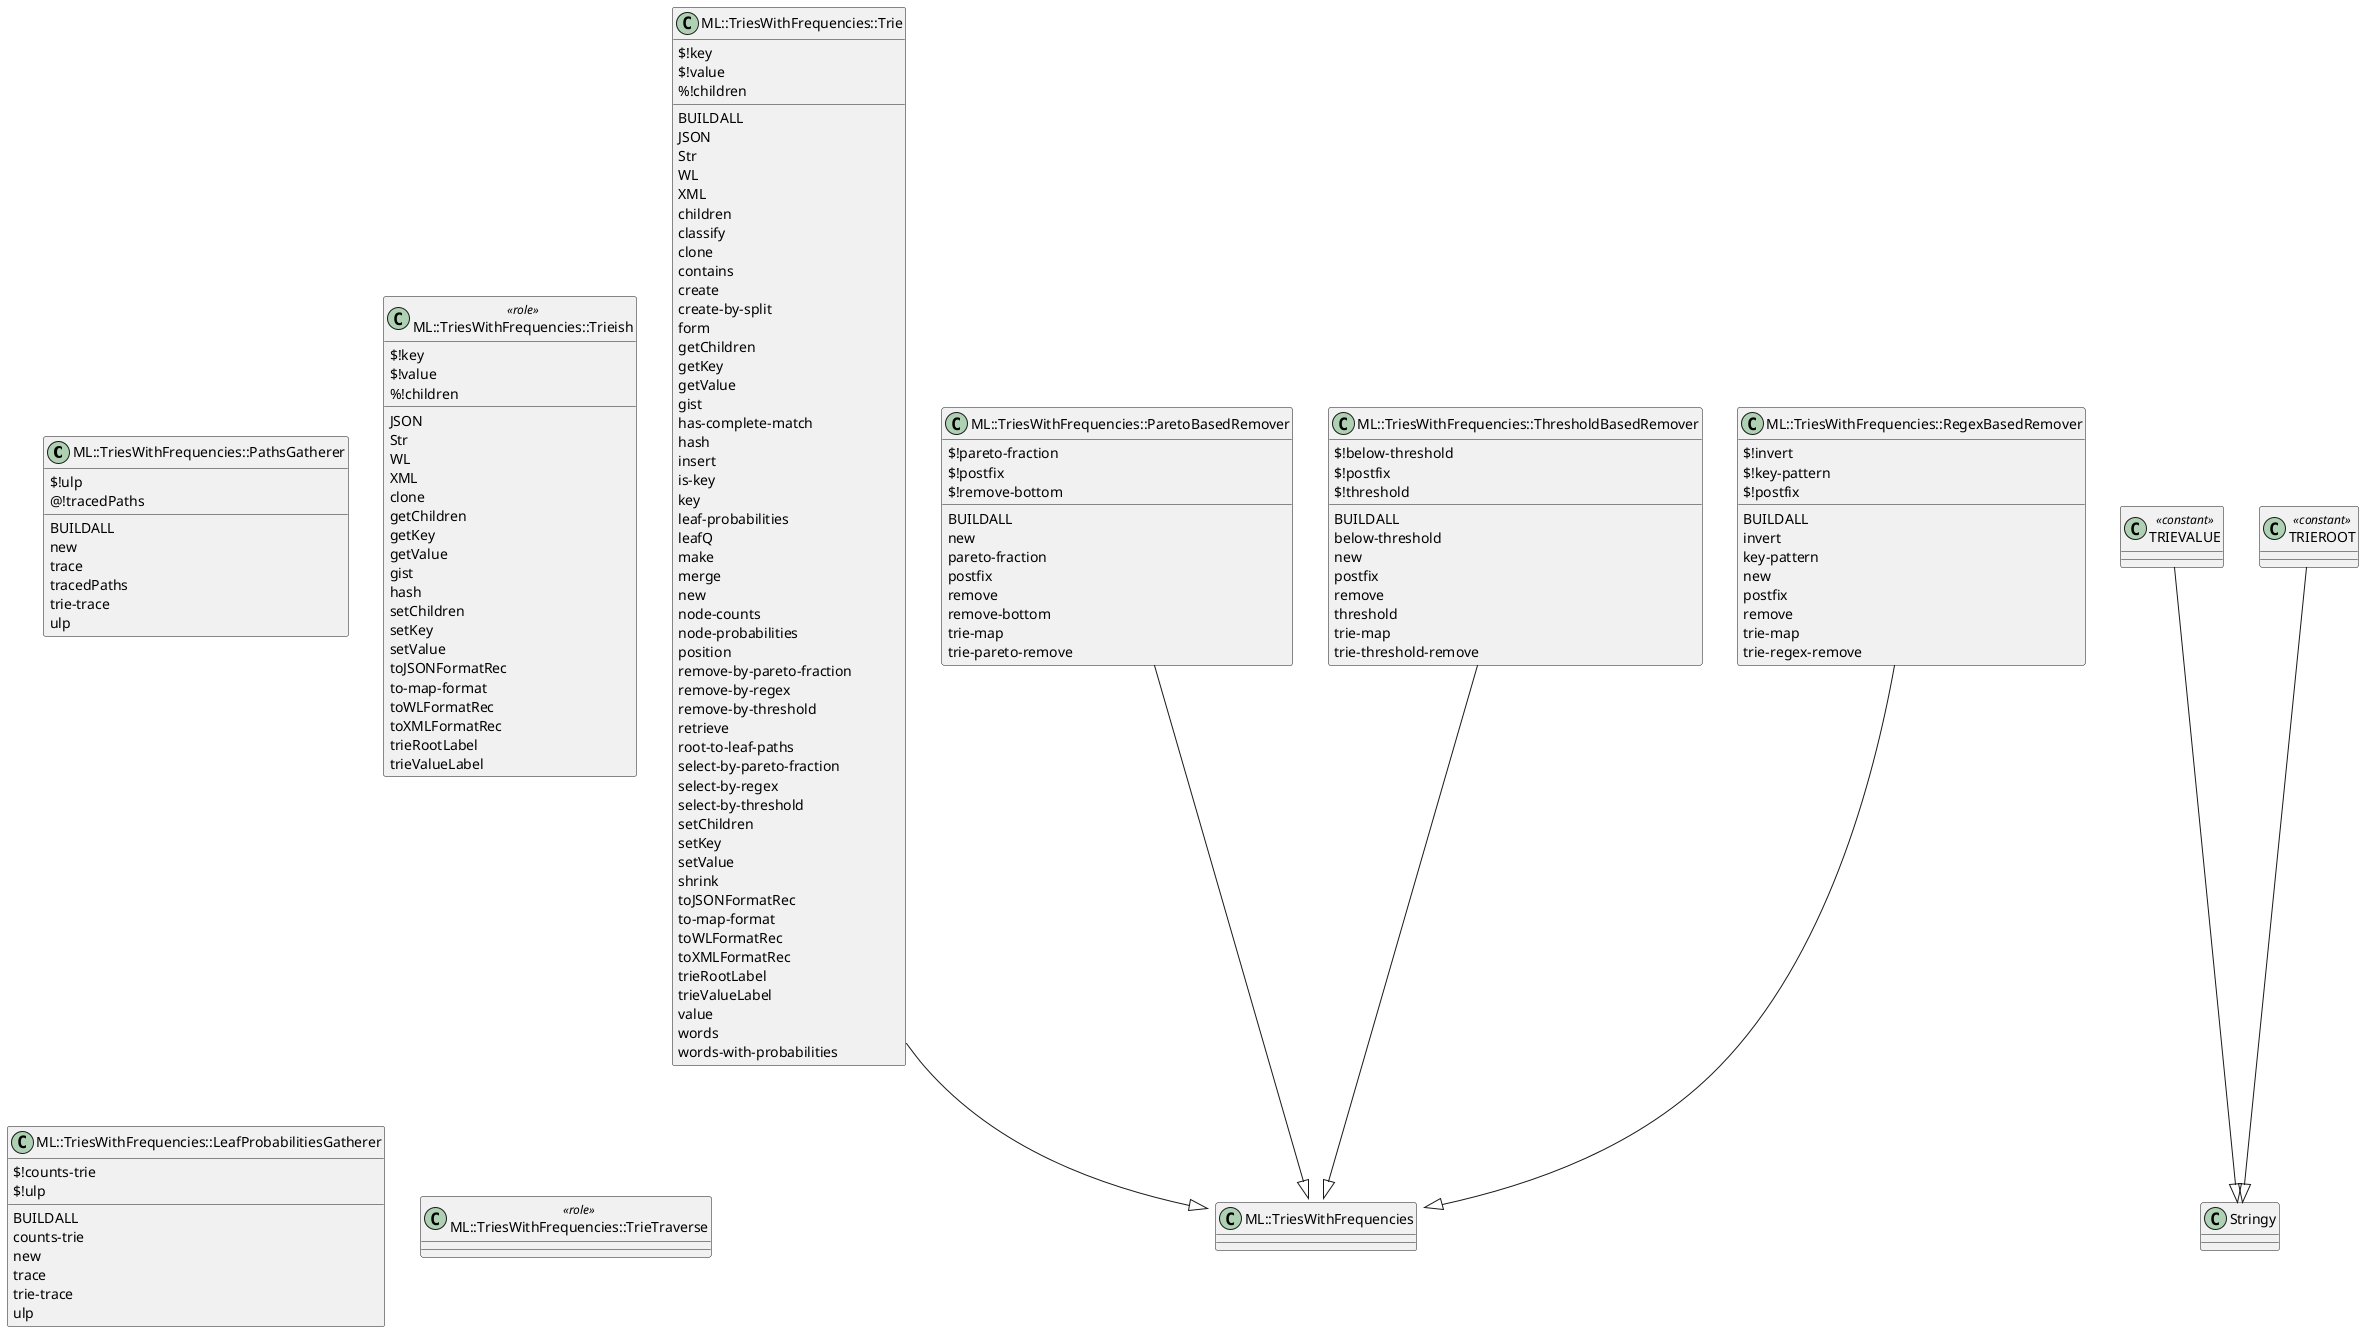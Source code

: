 @startuml
class ML::TriesWithFrequencies::PathsGatherer  {
  {field} $!ulp
  {field} @!tracedPaths
  {method} BUILDALL
  {method} new
  {method} trace
  {method} tracedPaths
  {method} trie-trace
  {method} ulp
}


class ML::TriesWithFrequencies::Trie  {
  {field} $!key
  {field} $!value
  {field} %!children
  {method} BUILDALL
  {method} JSON
  {method} Str
  {method} WL
  {method} XML
  {method} children
  {method} classify
  {method} clone
  {method} contains
  {method} create
  {method} create-by-split
  {method} form
  {method} getChildren
  {method} getKey
  {method} getValue
  {method} gist
  {method} has-complete-match
  {method} hash
  {method} insert
  {method} is-key
  {method} key
  {method} leaf-probabilities
  {method} leafQ
  {method} make
  {method} merge
  {method} new
  {method} node-counts
  {method} node-probabilities
  {method} position
  {method} remove-by-pareto-fraction
  {method} remove-by-regex
  {method} remove-by-threshold
  {method} retrieve
  {method} root-to-leaf-paths
  {method} select-by-pareto-fraction
  {method} select-by-regex
  {method} select-by-threshold
  {method} setChildren
  {method} setKey
  {method} setValue
  {method} shrink
  {method} toJSONFormatRec
  {method} to-map-format
  {method} toWLFormatRec
  {method} toXMLFormatRec
  {method} trieRootLabel
  {method} trieValueLabel
  {method} value
  {method} words
  {method} words-with-probabilities
}
ML::TriesWithFrequencies::Trie --|> ML::TriesWithFrequencies::Trieish


class ML::TriesWithFrequencies::ParetoBasedRemover  {
  {field} $!pareto-fraction
  {field} $!postfix
  {field} $!remove-bottom
  {method} BUILDALL
  {method} new
  {method} pareto-fraction
  {method} postfix
  {method} remove
  {method} remove-bottom
  {method} trie-map
  {method} trie-pareto-remove
}
ML::TriesWithFrequencies::ParetoBasedRemover --|> ML::TriesWithFrequencies::TrieTraverse


class ML::TriesWithFrequencies::ThresholdBasedRemover  {
  {field} $!below-threshold
  {field} $!postfix
  {field} $!threshold
  {method} BUILDALL
  {method} below-threshold
  {method} new
  {method} postfix
  {method} remove
  {method} threshold
  {method} trie-map
  {method} trie-threshold-remove
}
ML::TriesWithFrequencies::ThresholdBasedRemover --|> ML::TriesWithFrequencies::TrieTraverse


class "TRIEVALUE" <<constant>> {
}
"TRIEVALUE" --|> Stringy


class "TRIEROOT" <<constant>> {
}
"TRIEROOT" --|> Stringy


class ML::TriesWithFrequencies::RegexBasedRemover  {
  {field} $!invert
  {field} $!key-pattern
  {field} $!postfix
  {method} BUILDALL
  {method} invert
  {method} key-pattern
  {method} new
  {method} postfix
  {method} remove
  {method} trie-map
  {method} trie-regex-remove
}
ML::TriesWithFrequencies::RegexBasedRemover --|> ML::TriesWithFrequencies::TrieTraverse


class ML::TriesWithFrequencies::Trieish <<role>> {
  {field} $!key
  {field} $!value
  {field} %!children
  {method} JSON
  {method} Str
  {method} WL
  {method} XML
  {method} clone
  {method} getChildren
  {method} getKey
  {method} getValue
  {method} gist
  {method} hash
  {method} setChildren
  {method} setKey
  {method} setValue
  {method} toJSONFormatRec
  {method} to-map-format
  {method} toWLFormatRec
  {method} toXMLFormatRec
  {method} trieRootLabel
  {method} trieValueLabel
}


class ML::TriesWithFrequencies::LeafProbabilitiesGatherer  {
  {field} $!counts-trie
  {field} $!ulp
  {method} BUILDALL
  {method} counts-trie
  {method} new
  {method} trace
  {method} trie-trace
  {method} ulp
}


class ML::TriesWithFrequencies::TrieTraverse <<role>> {
}


@enduml
